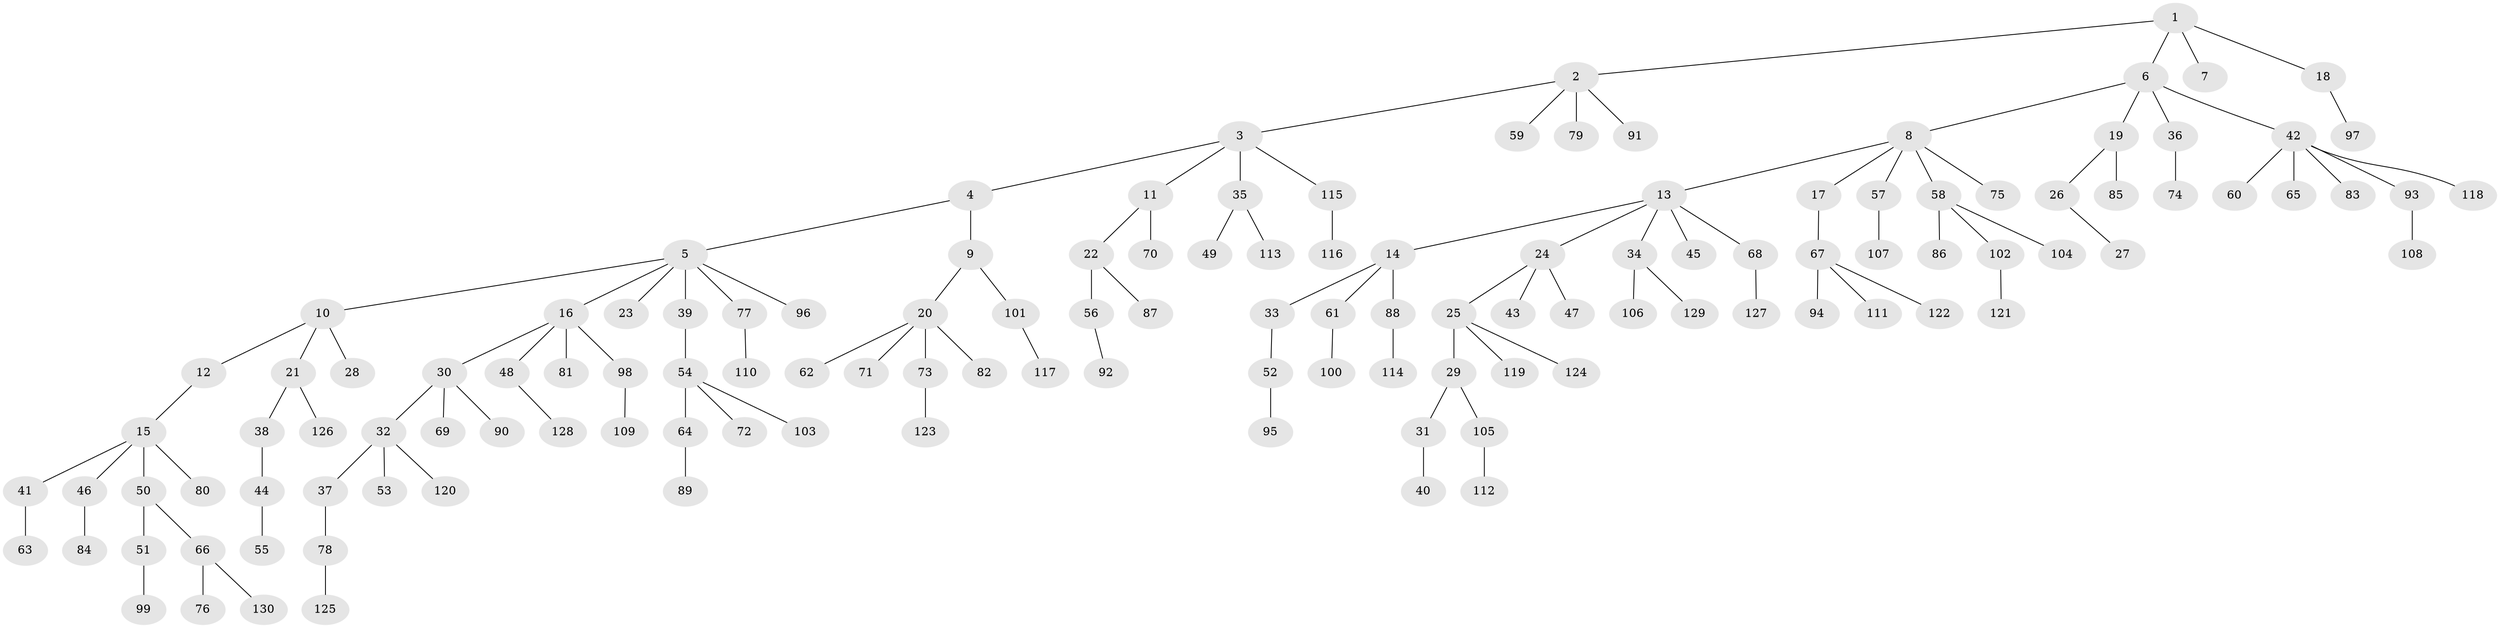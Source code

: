 // coarse degree distribution, {7: 0.02197802197802198, 8: 0.01098901098901099, 4: 0.06593406593406594, 6: 0.01098901098901099, 1: 0.6153846153846154, 5: 0.04395604395604396, 3: 0.10989010989010989, 2: 0.12087912087912088}
// Generated by graph-tools (version 1.1) at 2025/42/03/06/25 10:42:04]
// undirected, 130 vertices, 129 edges
graph export_dot {
graph [start="1"]
  node [color=gray90,style=filled];
  1;
  2;
  3;
  4;
  5;
  6;
  7;
  8;
  9;
  10;
  11;
  12;
  13;
  14;
  15;
  16;
  17;
  18;
  19;
  20;
  21;
  22;
  23;
  24;
  25;
  26;
  27;
  28;
  29;
  30;
  31;
  32;
  33;
  34;
  35;
  36;
  37;
  38;
  39;
  40;
  41;
  42;
  43;
  44;
  45;
  46;
  47;
  48;
  49;
  50;
  51;
  52;
  53;
  54;
  55;
  56;
  57;
  58;
  59;
  60;
  61;
  62;
  63;
  64;
  65;
  66;
  67;
  68;
  69;
  70;
  71;
  72;
  73;
  74;
  75;
  76;
  77;
  78;
  79;
  80;
  81;
  82;
  83;
  84;
  85;
  86;
  87;
  88;
  89;
  90;
  91;
  92;
  93;
  94;
  95;
  96;
  97;
  98;
  99;
  100;
  101;
  102;
  103;
  104;
  105;
  106;
  107;
  108;
  109;
  110;
  111;
  112;
  113;
  114;
  115;
  116;
  117;
  118;
  119;
  120;
  121;
  122;
  123;
  124;
  125;
  126;
  127;
  128;
  129;
  130;
  1 -- 2;
  1 -- 6;
  1 -- 7;
  1 -- 18;
  2 -- 3;
  2 -- 59;
  2 -- 79;
  2 -- 91;
  3 -- 4;
  3 -- 11;
  3 -- 35;
  3 -- 115;
  4 -- 5;
  4 -- 9;
  5 -- 10;
  5 -- 16;
  5 -- 23;
  5 -- 39;
  5 -- 77;
  5 -- 96;
  6 -- 8;
  6 -- 19;
  6 -- 36;
  6 -- 42;
  8 -- 13;
  8 -- 17;
  8 -- 57;
  8 -- 58;
  8 -- 75;
  9 -- 20;
  9 -- 101;
  10 -- 12;
  10 -- 21;
  10 -- 28;
  11 -- 22;
  11 -- 70;
  12 -- 15;
  13 -- 14;
  13 -- 24;
  13 -- 34;
  13 -- 45;
  13 -- 68;
  14 -- 33;
  14 -- 61;
  14 -- 88;
  15 -- 41;
  15 -- 46;
  15 -- 50;
  15 -- 80;
  16 -- 30;
  16 -- 48;
  16 -- 81;
  16 -- 98;
  17 -- 67;
  18 -- 97;
  19 -- 26;
  19 -- 85;
  20 -- 62;
  20 -- 71;
  20 -- 73;
  20 -- 82;
  21 -- 38;
  21 -- 126;
  22 -- 56;
  22 -- 87;
  24 -- 25;
  24 -- 43;
  24 -- 47;
  25 -- 29;
  25 -- 119;
  25 -- 124;
  26 -- 27;
  29 -- 31;
  29 -- 105;
  30 -- 32;
  30 -- 69;
  30 -- 90;
  31 -- 40;
  32 -- 37;
  32 -- 53;
  32 -- 120;
  33 -- 52;
  34 -- 106;
  34 -- 129;
  35 -- 49;
  35 -- 113;
  36 -- 74;
  37 -- 78;
  38 -- 44;
  39 -- 54;
  41 -- 63;
  42 -- 60;
  42 -- 65;
  42 -- 83;
  42 -- 93;
  42 -- 118;
  44 -- 55;
  46 -- 84;
  48 -- 128;
  50 -- 51;
  50 -- 66;
  51 -- 99;
  52 -- 95;
  54 -- 64;
  54 -- 72;
  54 -- 103;
  56 -- 92;
  57 -- 107;
  58 -- 86;
  58 -- 102;
  58 -- 104;
  61 -- 100;
  64 -- 89;
  66 -- 76;
  66 -- 130;
  67 -- 94;
  67 -- 111;
  67 -- 122;
  68 -- 127;
  73 -- 123;
  77 -- 110;
  78 -- 125;
  88 -- 114;
  93 -- 108;
  98 -- 109;
  101 -- 117;
  102 -- 121;
  105 -- 112;
  115 -- 116;
}
